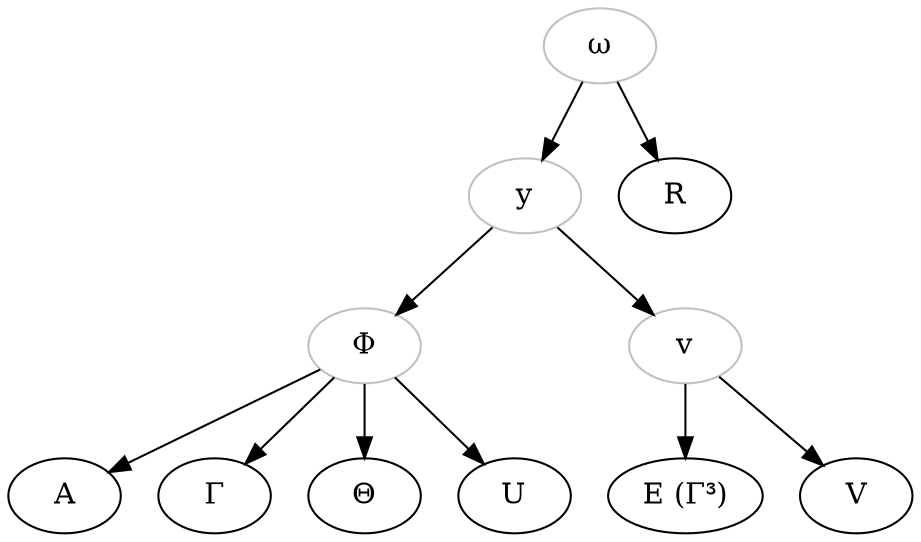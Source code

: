 digraph {
archetyp[color="grey", label="ω"] ;
hyparchetypy [color="grey", label="y"] ;
phi [color="grey", label="Φ"] ;
groupv [color="grey", label="v"] ;
alpha [label="Α"] ;
gamma [label="Γ"] ;
theta [label="Θ"] ;
eplusgamma [label="E (Γ³)"] ;
archetyp -> R ;
archetyp -> hyparchetypy ;
hyparchetypy -> phi ;
hyparchetypy -> groupv ;
phi -> alpha ;
phi -> gamma ;
phi -> theta ;
phi -> U ;
groupv -> eplusgamma ;
groupv -> V ;
}